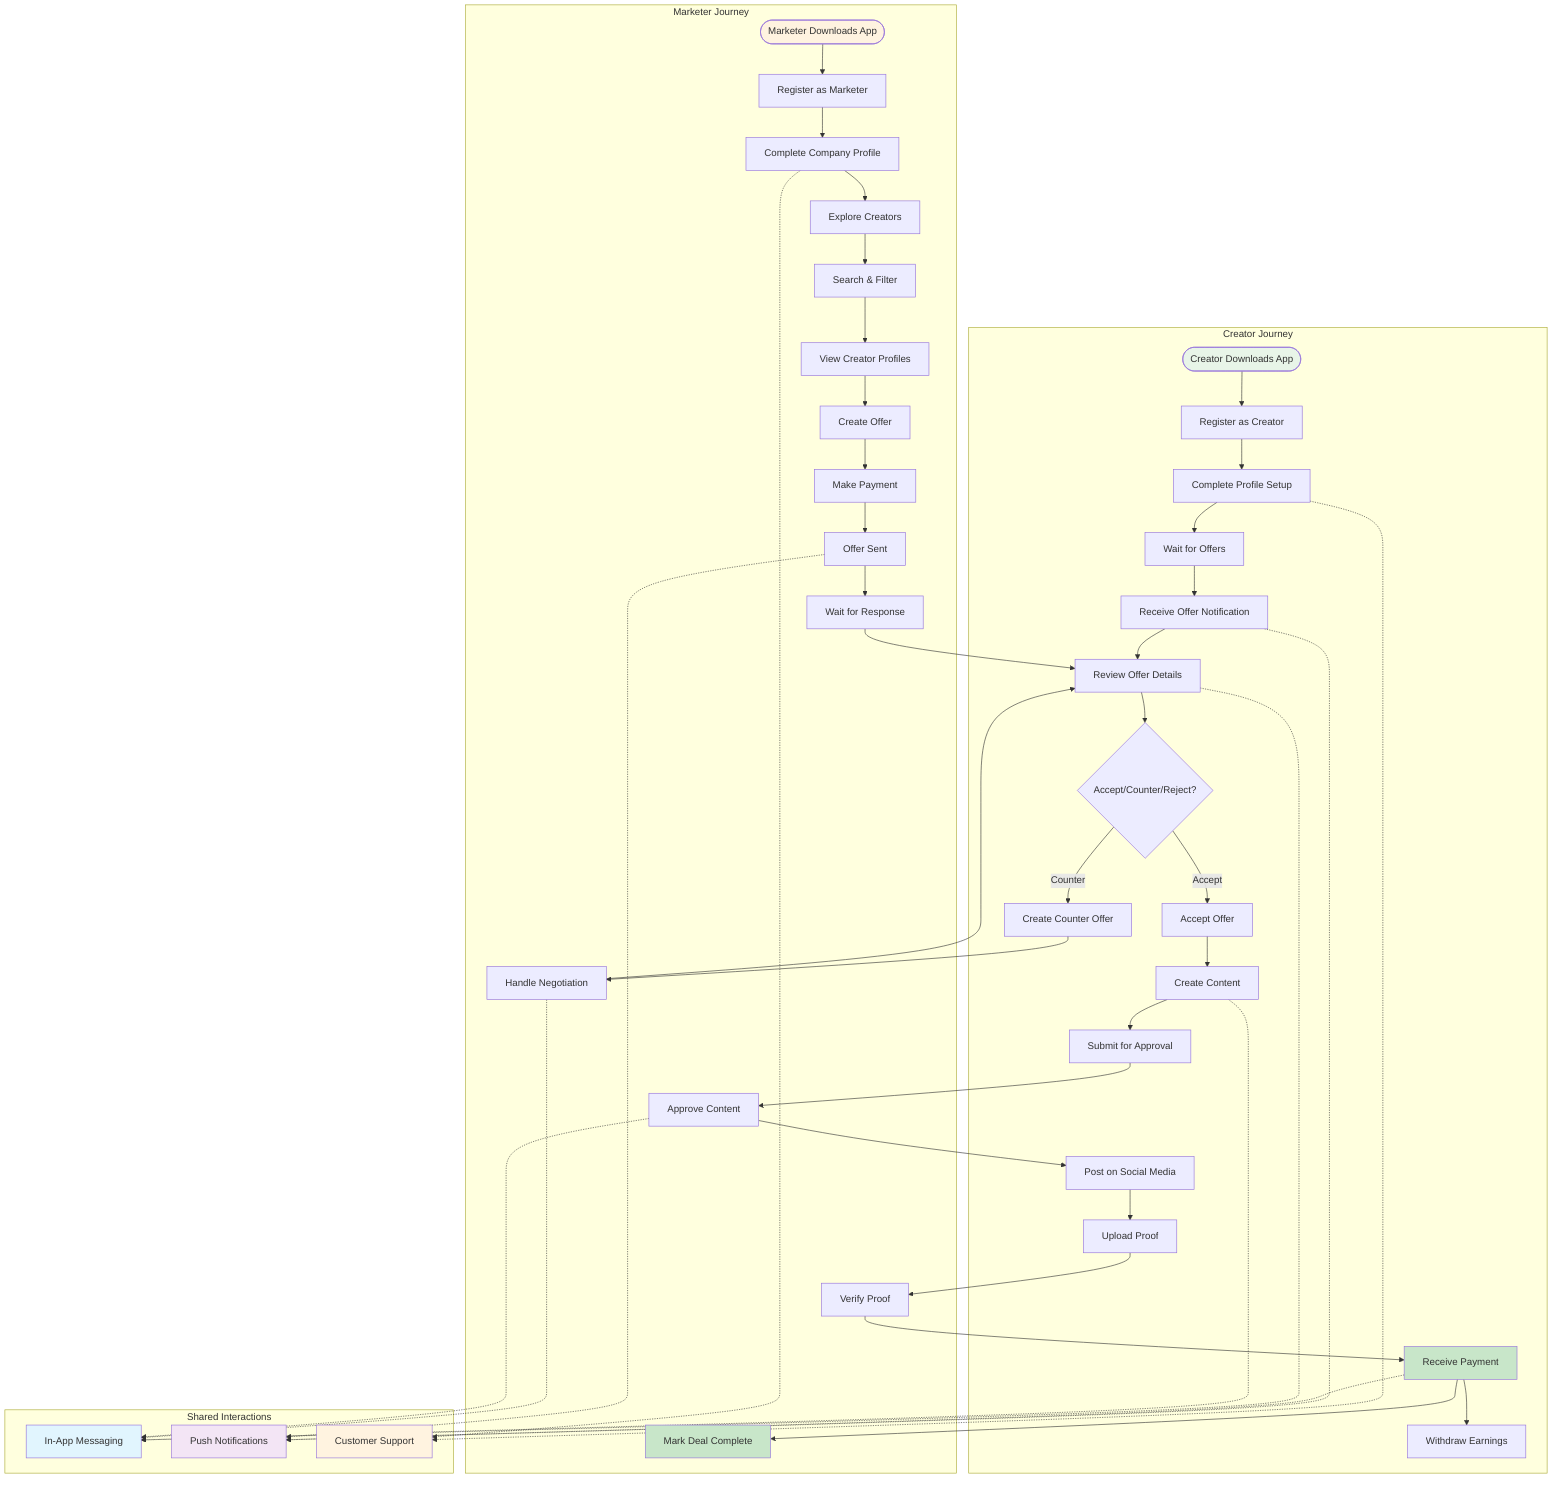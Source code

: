 flowchart TD
    subgraph "Creator Journey"
        C_START([Creator Downloads App])
        C_REG[Register as Creator]
        C_PROFILE[Complete Profile Setup]
        C_WAIT[Wait for Offers]
        C_NOTIF[Receive Offer Notification]
        C_REVIEW[Review Offer Details]
        C_DECIDE{Accept/Counter/Reject?}
        C_ACCEPT[Accept Offer]
        C_COUNTER[Create Counter Offer]
        C_WORK[Create Content]
        C_SUBMIT[Submit for Approval]
        C_POST[Post on Social Media]
        C_PROOF[Upload Proof]
        C_PAID[Receive Payment]
        C_WITHDRAW[Withdraw Earnings]
    end
    
    subgraph "Marketer Journey"
        M_START([Marketer Downloads App])
        M_REG[Register as Marketer]
        M_PROFILE[Complete Company Profile]
        M_EXPLORE[Explore Creators]
        M_SEARCH[Search & Filter]
        M_VIEW[View Creator Profiles]
        M_OFFER[Create Offer]
        M_PAY[Make Payment]
        M_SENT[Offer Sent]
        M_WAIT[Wait for Response]
        M_NEGOTIATE[Handle Negotiation]
        M_APPROVE[Approve Content]
        M_VERIFY[Verify Proof]
        M_COMPLETE[Mark Deal Complete]
    end
    
    subgraph "Shared Interactions"
        CHAT[In-App Messaging]
        NOTIFS[Push Notifications]
        SUPPORT[Customer Support]
    end
    
    %% Creator Flow
    C_START --> C_REG
    C_REG --> C_PROFILE
    C_PROFILE --> C_WAIT
    C_WAIT --> C_NOTIF
    C_NOTIF --> C_REVIEW
    C_REVIEW --> C_DECIDE
    C_DECIDE -->|Accept| C_ACCEPT
    C_DECIDE -->|Counter| C_COUNTER
    C_ACCEPT --> C_WORK
    C_COUNTER --> M_NEGOTIATE
    C_WORK --> C_SUBMIT
    C_SUBMIT --> M_APPROVE
    C_POST --> C_PROOF
    C_PROOF --> M_VERIFY
    C_PAID --> C_WITHDRAW
    
    %% Marketer Flow
    M_START --> M_REG
    M_REG --> M_PROFILE
    M_PROFILE --> M_EXPLORE
    M_EXPLORE --> M_SEARCH
    M_SEARCH --> M_VIEW
    M_VIEW --> M_OFFER
    M_OFFER --> M_PAY
    M_PAY --> M_SENT
    M_SENT --> M_WAIT
    M_WAIT --> C_REVIEW
    M_NEGOTIATE --> C_REVIEW
    M_APPROVE --> C_POST
    M_VERIFY --> C_PAID
    C_PAID --> M_COMPLETE
    
    %% Shared Interactions
    C_REVIEW -.-> CHAT
    M_NEGOTIATE -.-> CHAT
    C_WORK -.-> CHAT
    M_APPROVE -.-> CHAT
    
    C_NOTIF -.-> NOTIFS
    M_SENT -.-> NOTIFS
    C_PAID -.-> NOTIFS
    
    C_PROFILE -.-> SUPPORT
    M_PROFILE -.-> SUPPORT
    
    %% Styling
    style C_START fill:#e8f5e8
    style M_START fill:#fff3e0
    style C_PAID fill:#c8e6c9
    style M_COMPLETE fill:#c8e6c9
    style CHAT fill:#e1f5fe
    style NOTIFS fill:#f3e5f5
    style SUPPORT fill:#fff3e0